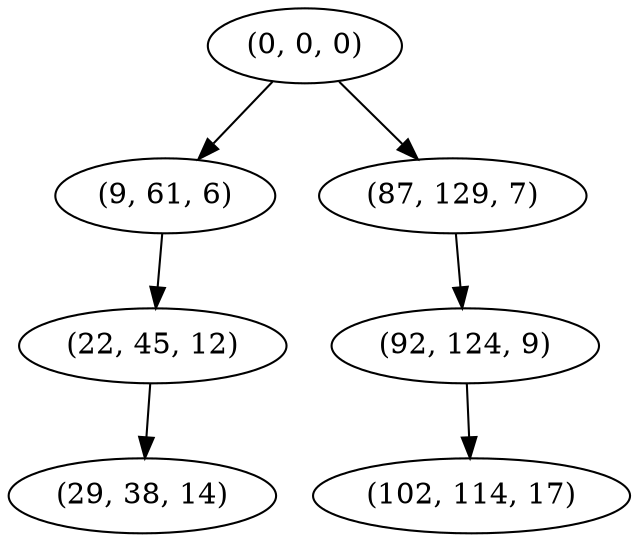 digraph tree {
    "(0, 0, 0)";
    "(9, 61, 6)";
    "(22, 45, 12)";
    "(29, 38, 14)";
    "(87, 129, 7)";
    "(92, 124, 9)";
    "(102, 114, 17)";
    "(0, 0, 0)" -> "(9, 61, 6)";
    "(0, 0, 0)" -> "(87, 129, 7)";
    "(9, 61, 6)" -> "(22, 45, 12)";
    "(22, 45, 12)" -> "(29, 38, 14)";
    "(87, 129, 7)" -> "(92, 124, 9)";
    "(92, 124, 9)" -> "(102, 114, 17)";
}
